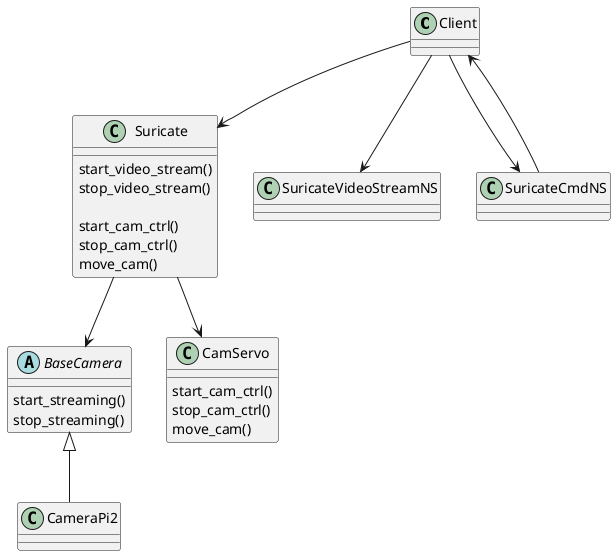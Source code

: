 @startuml classdiag

class Client {


}

class Suricate {
  start_video_stream()
  stop_video_stream()

  start_cam_ctrl()
  stop_cam_ctrl()
  move_cam()
}

class SuricateVideoStreamNS {

}

class SuricateCmdNS {

}

abstract class BaseCamera {
  start_streaming()
  stop_streaming()
}



class CameraPi2 {


}

class CamServo {
  start_cam_ctrl()
  stop_cam_ctrl()
  move_cam()
}

BaseCamera <|-- CameraPi2
Client --> Suricate
Client --> SuricateVideoStreamNS
Client --> SuricateCmdNS
Suricate --> BaseCamera
Suricate --> CamServo

SuricateCmdNS --> Client


@enduml